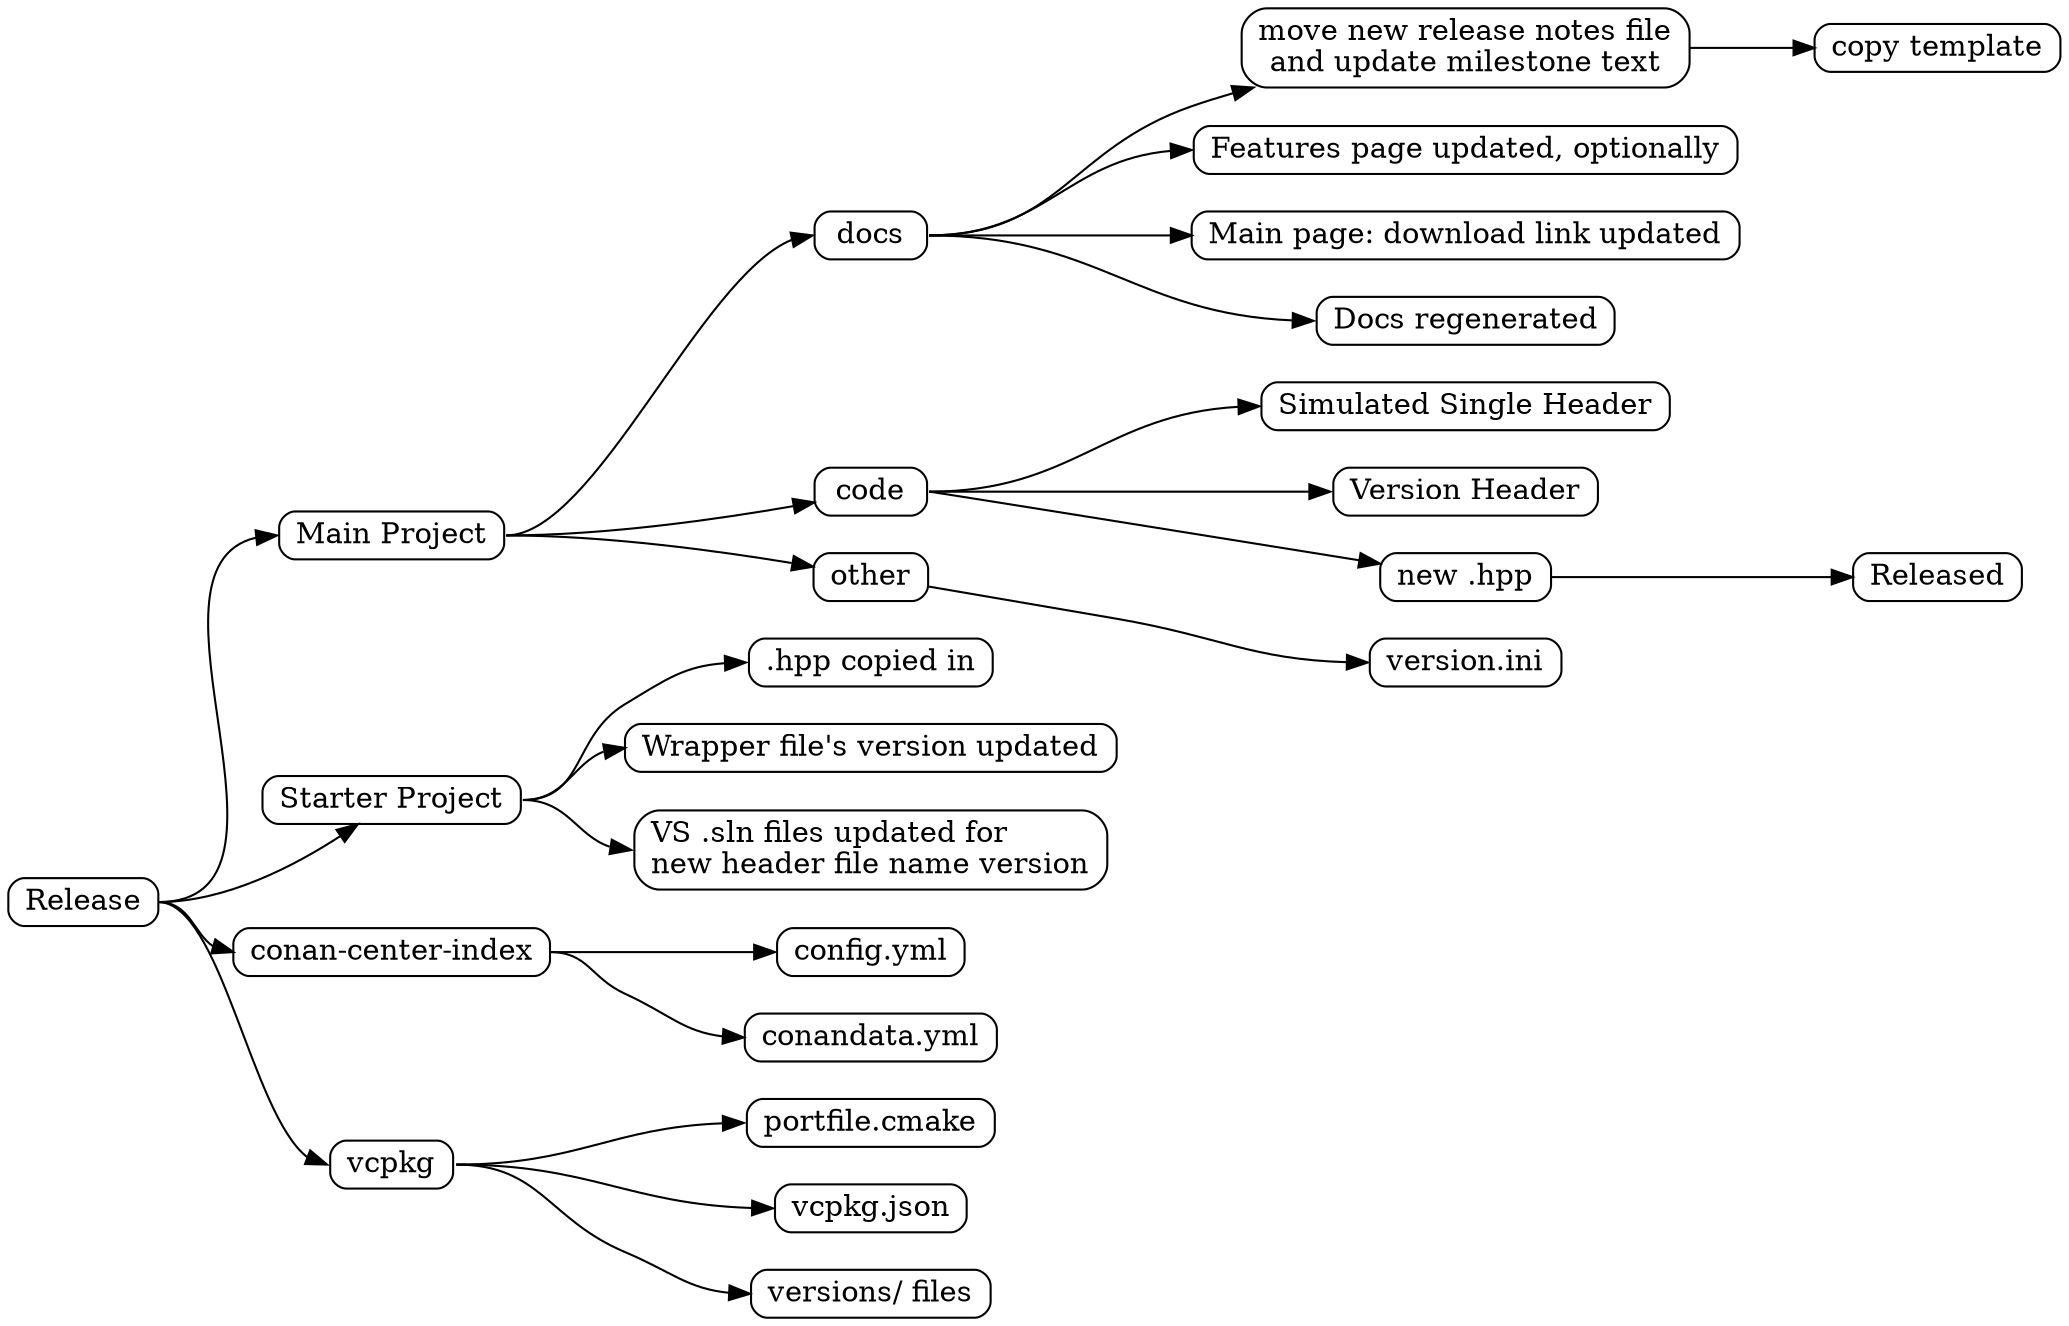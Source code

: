 digraph mdsnippets_flow {
    rankdir = "LR"
    node [fontsize = 14, shape = box, style="rounded", height = 0.25]
    edge [fontsize = 14]

    "Release";
    /* 1 */
    "Release": e -> "Main Project": w;
    /* 1.1 */
    "Main Project": e -> "docs": w;
    "docs": e -> "move new release notes file\land update milestone text" -> "copy template";
    "docs": e -> "Features page updated, optionally": w;
    "docs": e -> "Main page: download link updated": w;
    "docs": e -> "Docs regenerated": w;
    /* 1.2 */
    "Main Project": e -> "code";
    "code": e -> "Simulated Single Header": w;
    "code": e -> "Version Header": w;
    "code": e -> "new .hpp" -> "Released";
    /* 1.3 */
    "Main Project": e -> "other" -> "version.ini": w;
    /* 2 */
    "Release": e -> "Starter Project";
    /* 2.1 */
    "Starter Project": e -> ".hpp copied in": w;
    "Starter Project": e -> "Wrapper file's version updated": w;
    "Starter Project": e -> "VS .sln files updated for\lnew header file name version": w;
    /* 3 */
    "Release": e -> "conan-center-index": w;
    /* 3.1 */
    "conan-center-index": e -> "config.yml": w;
    "conan-center-index": e -> "conandata.yml": w;
    "Release": e -> "vcpkg": w;
    /* 4.1 */
    "vcpkg": e -> "portfile.cmake": w;
    "vcpkg": e -> "vcpkg.json": w;
    "vcpkg": e -> "versions/ files": w;
}
